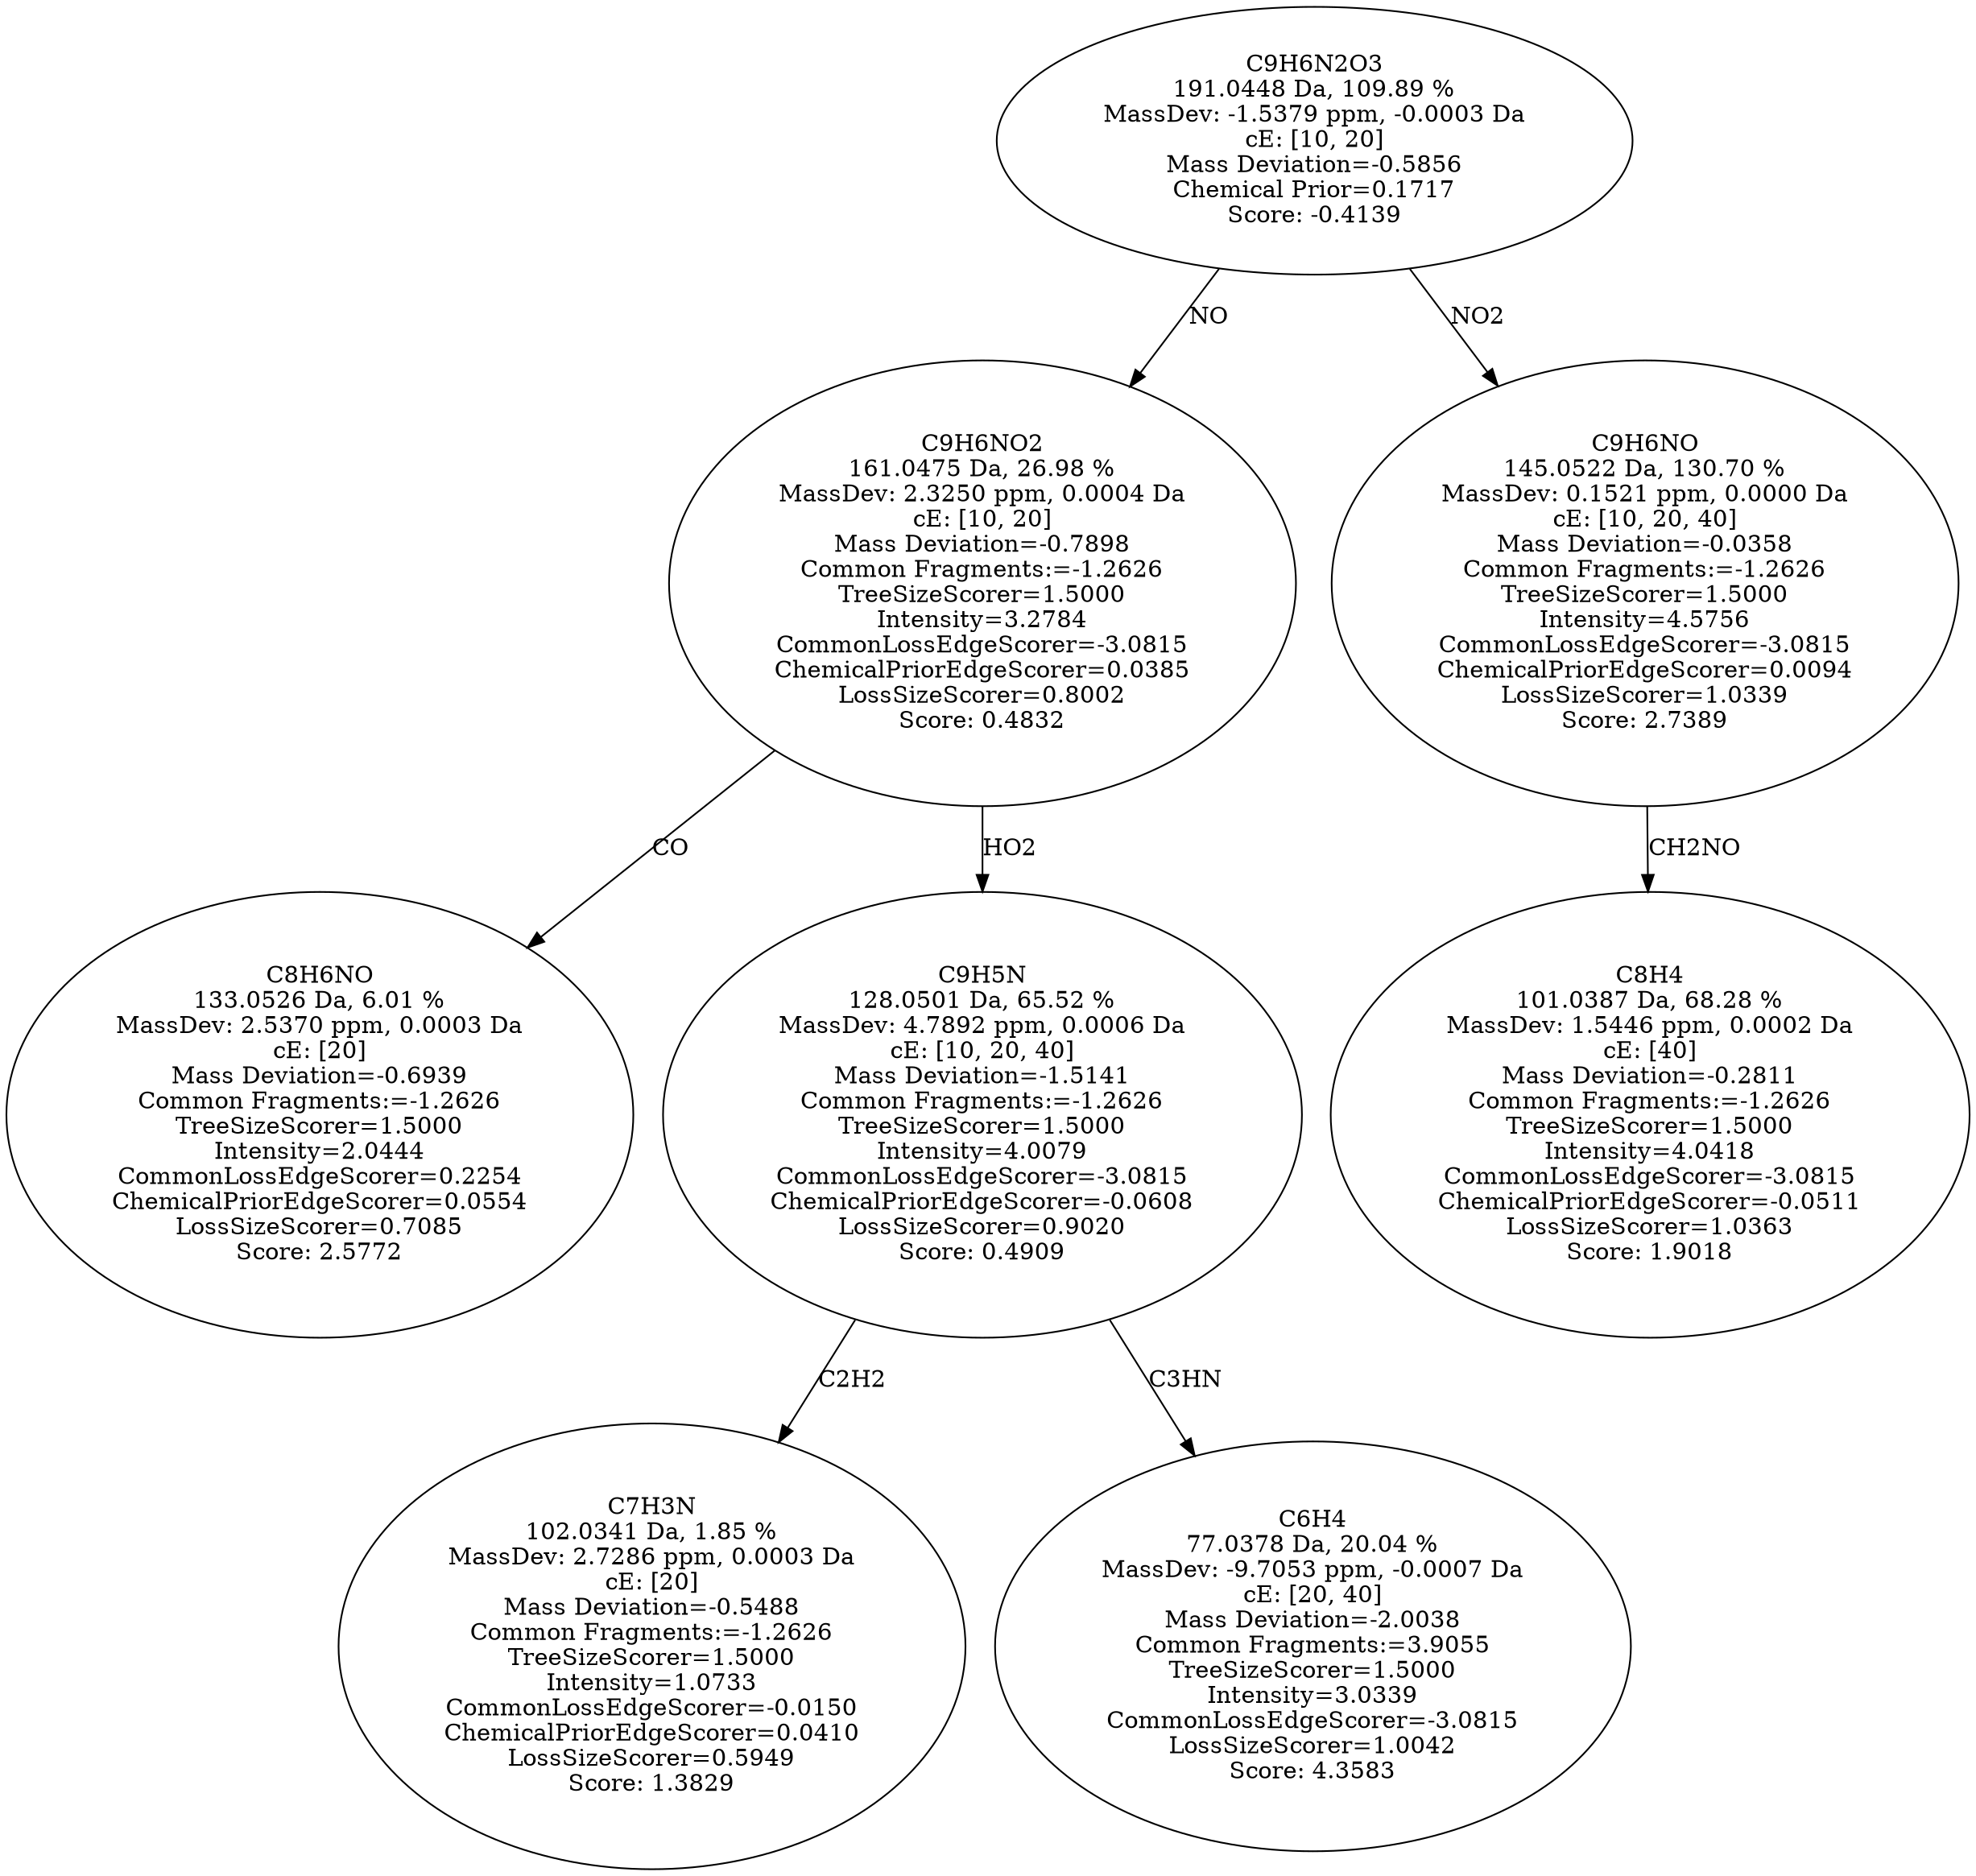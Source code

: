 strict digraph {
v1 [label="C8H6NO\n133.0526 Da, 6.01 %\nMassDev: 2.5370 ppm, 0.0003 Da\ncE: [20]\nMass Deviation=-0.6939\nCommon Fragments:=-1.2626\nTreeSizeScorer=1.5000\nIntensity=2.0444\nCommonLossEdgeScorer=0.2254\nChemicalPriorEdgeScorer=0.0554\nLossSizeScorer=0.7085\nScore: 2.5772"];
v2 [label="C7H3N\n102.0341 Da, 1.85 %\nMassDev: 2.7286 ppm, 0.0003 Da\ncE: [20]\nMass Deviation=-0.5488\nCommon Fragments:=-1.2626\nTreeSizeScorer=1.5000\nIntensity=1.0733\nCommonLossEdgeScorer=-0.0150\nChemicalPriorEdgeScorer=0.0410\nLossSizeScorer=0.5949\nScore: 1.3829"];
v3 [label="C6H4\n77.0378 Da, 20.04 %\nMassDev: -9.7053 ppm, -0.0007 Da\ncE: [20, 40]\nMass Deviation=-2.0038\nCommon Fragments:=3.9055\nTreeSizeScorer=1.5000\nIntensity=3.0339\nCommonLossEdgeScorer=-3.0815\nLossSizeScorer=1.0042\nScore: 4.3583"];
v4 [label="C9H5N\n128.0501 Da, 65.52 %\nMassDev: 4.7892 ppm, 0.0006 Da\ncE: [10, 20, 40]\nMass Deviation=-1.5141\nCommon Fragments:=-1.2626\nTreeSizeScorer=1.5000\nIntensity=4.0079\nCommonLossEdgeScorer=-3.0815\nChemicalPriorEdgeScorer=-0.0608\nLossSizeScorer=0.9020\nScore: 0.4909"];
v5 [label="C9H6NO2\n161.0475 Da, 26.98 %\nMassDev: 2.3250 ppm, 0.0004 Da\ncE: [10, 20]\nMass Deviation=-0.7898\nCommon Fragments:=-1.2626\nTreeSizeScorer=1.5000\nIntensity=3.2784\nCommonLossEdgeScorer=-3.0815\nChemicalPriorEdgeScorer=0.0385\nLossSizeScorer=0.8002\nScore: 0.4832"];
v6 [label="C8H4\n101.0387 Da, 68.28 %\nMassDev: 1.5446 ppm, 0.0002 Da\ncE: [40]\nMass Deviation=-0.2811\nCommon Fragments:=-1.2626\nTreeSizeScorer=1.5000\nIntensity=4.0418\nCommonLossEdgeScorer=-3.0815\nChemicalPriorEdgeScorer=-0.0511\nLossSizeScorer=1.0363\nScore: 1.9018"];
v7 [label="C9H6NO\n145.0522 Da, 130.70 %\nMassDev: 0.1521 ppm, 0.0000 Da\ncE: [10, 20, 40]\nMass Deviation=-0.0358\nCommon Fragments:=-1.2626\nTreeSizeScorer=1.5000\nIntensity=4.5756\nCommonLossEdgeScorer=-3.0815\nChemicalPriorEdgeScorer=0.0094\nLossSizeScorer=1.0339\nScore: 2.7389"];
v8 [label="C9H6N2O3\n191.0448 Da, 109.89 %\nMassDev: -1.5379 ppm, -0.0003 Da\ncE: [10, 20]\nMass Deviation=-0.5856\nChemical Prior=0.1717\nScore: -0.4139"];
v5 -> v1 [label="CO"];
v4 -> v2 [label="C2H2"];
v4 -> v3 [label="C3HN"];
v5 -> v4 [label="HO2"];
v8 -> v5 [label="NO"];
v7 -> v6 [label="CH2NO"];
v8 -> v7 [label="NO2"];
}